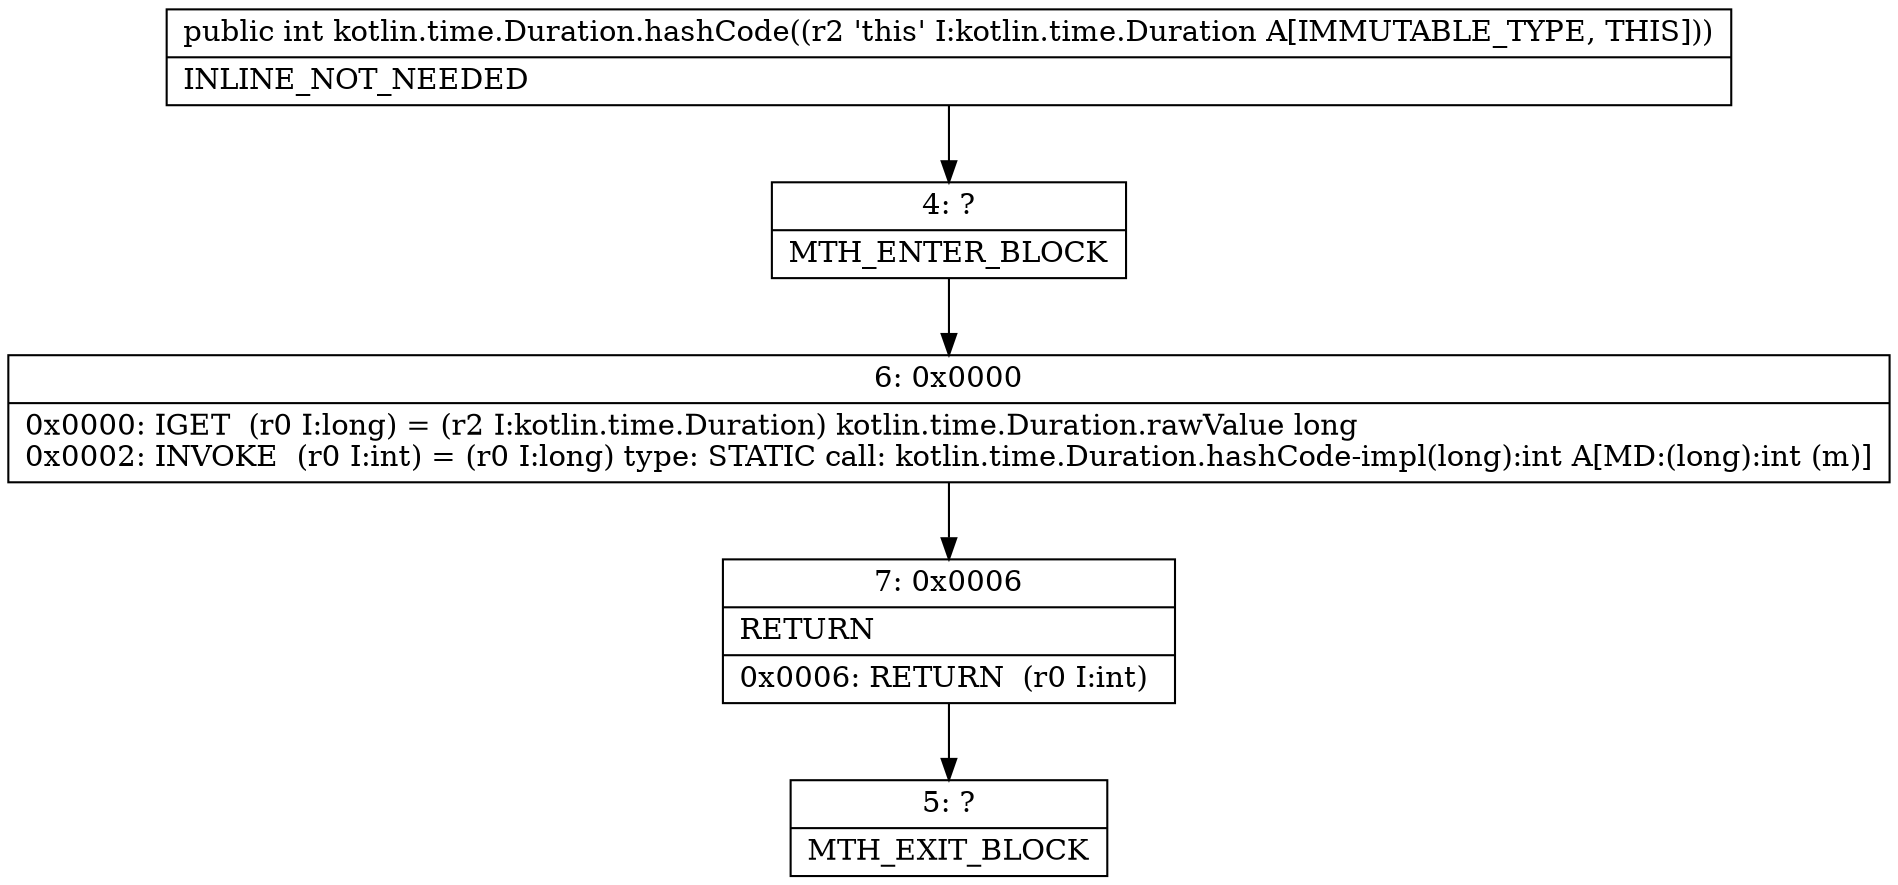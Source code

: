 digraph "CFG forkotlin.time.Duration.hashCode()I" {
Node_4 [shape=record,label="{4\:\ ?|MTH_ENTER_BLOCK\l}"];
Node_6 [shape=record,label="{6\:\ 0x0000|0x0000: IGET  (r0 I:long) = (r2 I:kotlin.time.Duration) kotlin.time.Duration.rawValue long \l0x0002: INVOKE  (r0 I:int) = (r0 I:long) type: STATIC call: kotlin.time.Duration.hashCode\-impl(long):int A[MD:(long):int (m)]\l}"];
Node_7 [shape=record,label="{7\:\ 0x0006|RETURN\l|0x0006: RETURN  (r0 I:int) \l}"];
Node_5 [shape=record,label="{5\:\ ?|MTH_EXIT_BLOCK\l}"];
MethodNode[shape=record,label="{public int kotlin.time.Duration.hashCode((r2 'this' I:kotlin.time.Duration A[IMMUTABLE_TYPE, THIS]))  | INLINE_NOT_NEEDED\l}"];
MethodNode -> Node_4;Node_4 -> Node_6;
Node_6 -> Node_7;
Node_7 -> Node_5;
}


